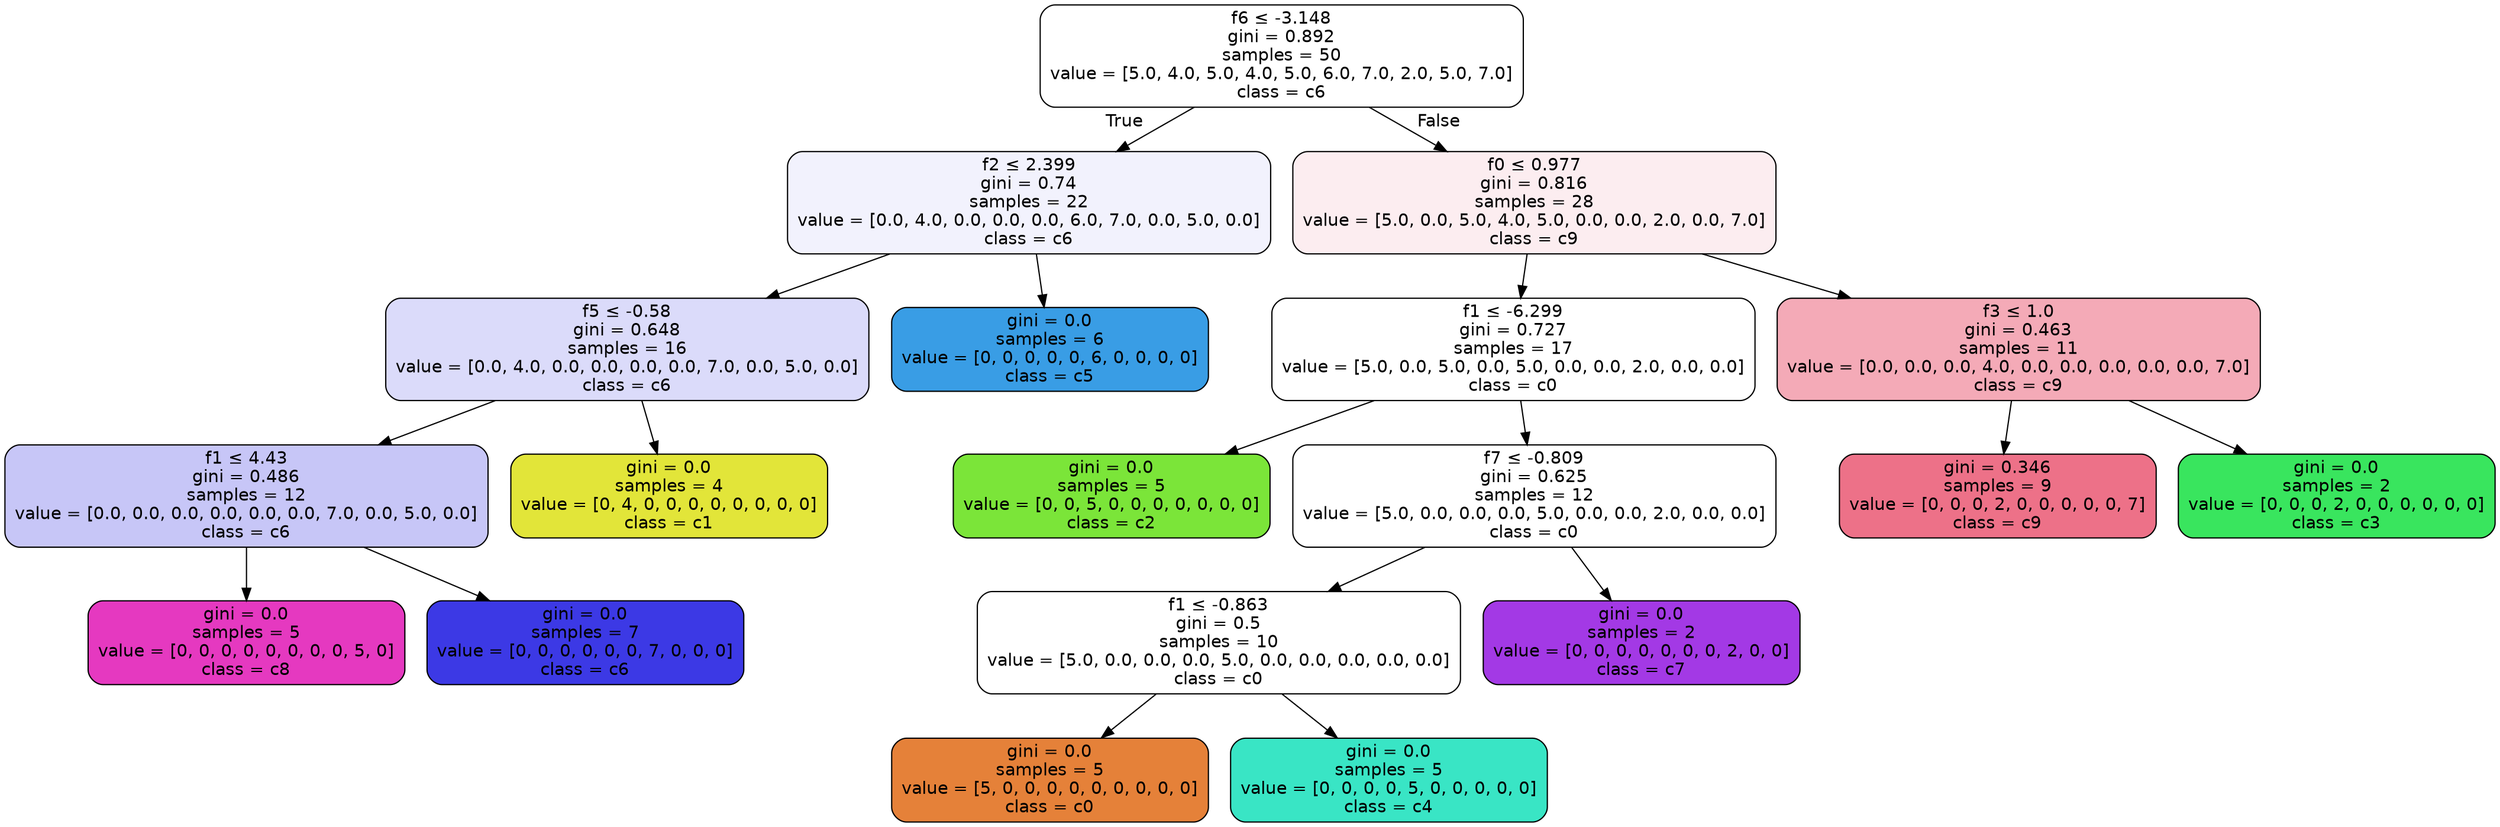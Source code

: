 digraph Tree {
node [shape=box, style="filled, rounded", color="black", fontname=helvetica] ;
edge [fontname=helvetica] ;
0 [label=<f6 &le; -3.148<br/>gini = 0.892<br/>samples = 50<br/>value = [5.0, 4.0, 5.0, 4.0, 5.0, 6.0, 7.0, 2.0, 5.0, 7.0]<br/>class = c6>, fillcolor="#3c39e500"] ;
1 [label=<f2 &le; 2.399<br/>gini = 0.74<br/>samples = 22<br/>value = [0.0, 4.0, 0.0, 0.0, 0.0, 6.0, 7.0, 0.0, 5.0, 0.0]<br/>class = c6>, fillcolor="#3c39e510"] ;
0 -> 1 [labeldistance=2.5, labelangle=45, headlabel="True"] ;
2 [label=<f5 &le; -0.58<br/>gini = 0.648<br/>samples = 16<br/>value = [0.0, 4.0, 0.0, 0.0, 0.0, 0.0, 7.0, 0.0, 5.0, 0.0]<br/>class = c6>, fillcolor="#3c39e52e"] ;
1 -> 2 ;
3 [label=<f1 &le; 4.43<br/>gini = 0.486<br/>samples = 12<br/>value = [0.0, 0.0, 0.0, 0.0, 0.0, 0.0, 7.0, 0.0, 5.0, 0.0]<br/>class = c6>, fillcolor="#3c39e549"] ;
2 -> 3 ;
4 [label=<gini = 0.0<br/>samples = 5<br/>value = [0, 0, 0, 0, 0, 0, 0, 0, 5, 0]<br/>class = c8>, fillcolor="#e539c0ff"] ;
3 -> 4 ;
5 [label=<gini = 0.0<br/>samples = 7<br/>value = [0, 0, 0, 0, 0, 0, 7, 0, 0, 0]<br/>class = c6>, fillcolor="#3c39e5ff"] ;
3 -> 5 ;
6 [label=<gini = 0.0<br/>samples = 4<br/>value = [0, 4, 0, 0, 0, 0, 0, 0, 0, 0]<br/>class = c1>, fillcolor="#e2e539ff"] ;
2 -> 6 ;
7 [label=<gini = 0.0<br/>samples = 6<br/>value = [0, 0, 0, 0, 0, 6, 0, 0, 0, 0]<br/>class = c5>, fillcolor="#399de5ff"] ;
1 -> 7 ;
8 [label=<f0 &le; 0.977<br/>gini = 0.816<br/>samples = 28<br/>value = [5.0, 0.0, 5.0, 4.0, 5.0, 0.0, 0.0, 2.0, 0.0, 7.0]<br/>class = c9>, fillcolor="#e5395816"] ;
0 -> 8 [labeldistance=2.5, labelangle=-45, headlabel="False"] ;
9 [label=<f1 &le; -6.299<br/>gini = 0.727<br/>samples = 17<br/>value = [5.0, 0.0, 5.0, 0.0, 5.0, 0.0, 0.0, 2.0, 0.0, 0.0]<br/>class = c0>, fillcolor="#e5813900"] ;
8 -> 9 ;
10 [label=<gini = 0.0<br/>samples = 5<br/>value = [0, 0, 5, 0, 0, 0, 0, 0, 0, 0]<br/>class = c2>, fillcolor="#7be539ff"] ;
9 -> 10 ;
11 [label=<f7 &le; -0.809<br/>gini = 0.625<br/>samples = 12<br/>value = [5.0, 0.0, 0.0, 0.0, 5.0, 0.0, 0.0, 2.0, 0.0, 0.0]<br/>class = c0>, fillcolor="#e5813900"] ;
9 -> 11 ;
12 [label=<f1 &le; -0.863<br/>gini = 0.5<br/>samples = 10<br/>value = [5.0, 0.0, 0.0, 0.0, 5.0, 0.0, 0.0, 0.0, 0.0, 0.0]<br/>class = c0>, fillcolor="#e5813900"] ;
11 -> 12 ;
13 [label=<gini = 0.0<br/>samples = 5<br/>value = [5, 0, 0, 0, 0, 0, 0, 0, 0, 0]<br/>class = c0>, fillcolor="#e58139ff"] ;
12 -> 13 ;
14 [label=<gini = 0.0<br/>samples = 5<br/>value = [0, 0, 0, 0, 5, 0, 0, 0, 0, 0]<br/>class = c4>, fillcolor="#39e5c5ff"] ;
12 -> 14 ;
15 [label=<gini = 0.0<br/>samples = 2<br/>value = [0, 0, 0, 0, 0, 0, 0, 2, 0, 0]<br/>class = c7>, fillcolor="#a339e5ff"] ;
11 -> 15 ;
16 [label=<f3 &le; 1.0<br/>gini = 0.463<br/>samples = 11<br/>value = [0.0, 0.0, 0.0, 4.0, 0.0, 0.0, 0.0, 0.0, 0.0, 7.0]<br/>class = c9>, fillcolor="#e539586d"] ;
8 -> 16 ;
17 [label=<gini = 0.346<br/>samples = 9<br/>value = [0, 0, 0, 2, 0, 0, 0, 0, 0, 7]<br/>class = c9>, fillcolor="#e53958b6"] ;
16 -> 17 ;
18 [label=<gini = 0.0<br/>samples = 2<br/>value = [0, 0, 0, 2, 0, 0, 0, 0, 0, 0]<br/>class = c3>, fillcolor="#39e55eff"] ;
16 -> 18 ;
}
